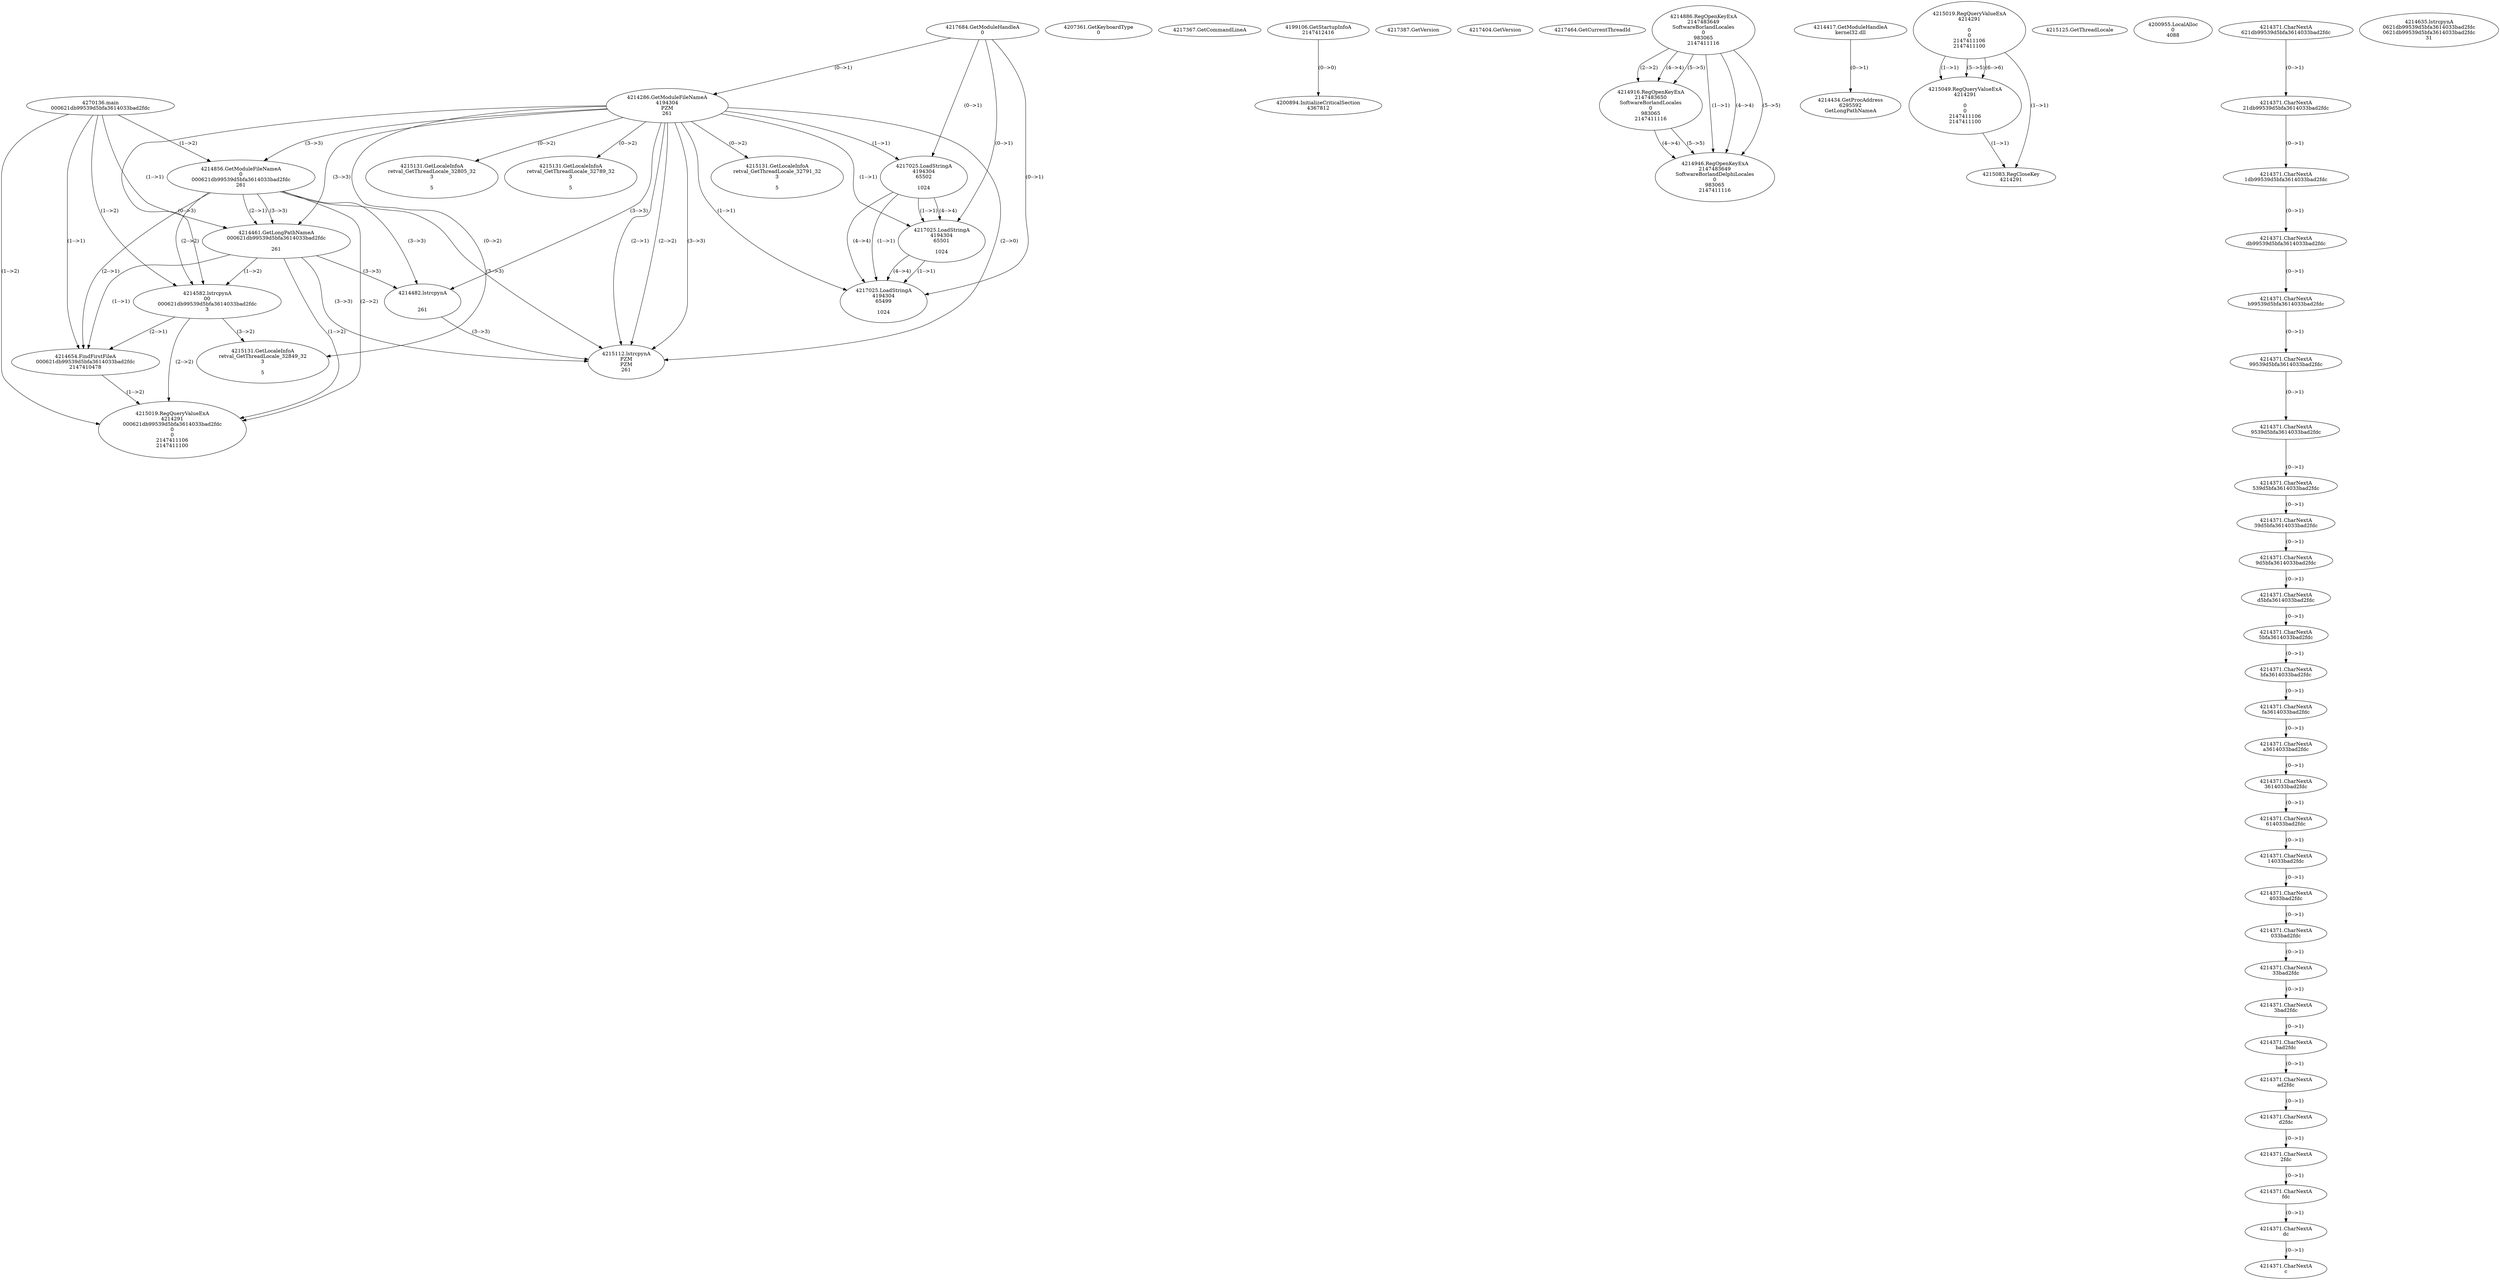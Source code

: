 // Global SCDG with merge call
digraph {
	0 [label="4270136.main
000621db99539d5bfa3614033bad2fdc"]
	1 [label="4217684.GetModuleHandleA
0"]
	2 [label="4207361.GetKeyboardType
0"]
	3 [label="4217367.GetCommandLineA
"]
	4 [label="4199106.GetStartupInfoA
2147412416"]
	5 [label="4217387.GetVersion
"]
	6 [label="4217404.GetVersion
"]
	7 [label="4217464.GetCurrentThreadId
"]
	8 [label="4214286.GetModuleFileNameA
4194304
PZM
261"]
	1 -> 8 [label="(0-->1)"]
	9 [label="4214856.GetModuleFileNameA
0
000621db99539d5bfa3614033bad2fdc
261"]
	0 -> 9 [label="(1-->2)"]
	8 -> 9 [label="(3-->3)"]
	10 [label="4214886.RegOpenKeyExA
2147483649
Software\Borland\Locales
0
983065
2147411116"]
	11 [label="4214417.GetModuleHandleA
kernel32.dll"]
	12 [label="4214434.GetProcAddress
6295592
GetLongPathNameA"]
	11 -> 12 [label="(0-->1)"]
	13 [label="4214461.GetLongPathNameA
000621db99539d5bfa3614033bad2fdc

261"]
	0 -> 13 [label="(1-->1)"]
	9 -> 13 [label="(2-->1)"]
	8 -> 13 [label="(3-->3)"]
	9 -> 13 [label="(3-->3)"]
	14 [label="4214482.lstrcpynA


261"]
	8 -> 14 [label="(3-->3)"]
	9 -> 14 [label="(3-->3)"]
	13 -> 14 [label="(3-->3)"]
	15 [label="4215019.RegQueryValueExA
4214291

0
0
2147411106
2147411100"]
	16 [label="4215049.RegQueryValueExA
4214291

0
0
2147411106
2147411100"]
	15 -> 16 [label="(1-->1)"]
	15 -> 16 [label="(5-->5)"]
	15 -> 16 [label="(6-->6)"]
	17 [label="4215083.RegCloseKey
4214291"]
	15 -> 17 [label="(1-->1)"]
	16 -> 17 [label="(1-->1)"]
	18 [label="4215112.lstrcpynA
PZM
PZM
261"]
	8 -> 18 [label="(2-->1)"]
	8 -> 18 [label="(2-->2)"]
	8 -> 18 [label="(3-->3)"]
	9 -> 18 [label="(3-->3)"]
	13 -> 18 [label="(3-->3)"]
	14 -> 18 [label="(3-->3)"]
	8 -> 18 [label="(2-->0)"]
	19 [label="4215125.GetThreadLocale
"]
	20 [label="4215131.GetLocaleInfoA
retval_GetThreadLocale_32791_32
3

5"]
	8 -> 20 [label="(0-->2)"]
	21 [label="4217025.LoadStringA
4194304
65502

1024"]
	1 -> 21 [label="(0-->1)"]
	8 -> 21 [label="(1-->1)"]
	22 [label="4214916.RegOpenKeyExA
2147483650
Software\Borland\Locales
0
983065
2147411116"]
	10 -> 22 [label="(2-->2)"]
	10 -> 22 [label="(4-->4)"]
	10 -> 22 [label="(5-->5)"]
	23 [label="4215131.GetLocaleInfoA
retval_GetThreadLocale_32805_32
3

5"]
	8 -> 23 [label="(0-->2)"]
	24 [label="4200894.InitializeCriticalSection
4367812"]
	4 -> 24 [label="(0-->0)"]
	25 [label="4200955.LocalAlloc
0
4088"]
	26 [label="4214946.RegOpenKeyExA
2147483649
Software\Borland\Delphi\Locales
0
983065
2147411116"]
	10 -> 26 [label="(1-->1)"]
	10 -> 26 [label="(4-->4)"]
	22 -> 26 [label="(4-->4)"]
	10 -> 26 [label="(5-->5)"]
	22 -> 26 [label="(5-->5)"]
	27 [label="4214582.lstrcpynA
00
000621db99539d5bfa3614033bad2fdc
3"]
	0 -> 27 [label="(1-->2)"]
	9 -> 27 [label="(2-->2)"]
	13 -> 27 [label="(1-->2)"]
	8 -> 27 [label="(0-->3)"]
	28 [label="4214371.CharNextA
621db99539d5bfa3614033bad2fdc"]
	29 [label="4214371.CharNextA
21db99539d5bfa3614033bad2fdc"]
	28 -> 29 [label="(0-->1)"]
	30 [label="4214371.CharNextA
1db99539d5bfa3614033bad2fdc"]
	29 -> 30 [label="(0-->1)"]
	31 [label="4214371.CharNextA
db99539d5bfa3614033bad2fdc"]
	30 -> 31 [label="(0-->1)"]
	32 [label="4214371.CharNextA
b99539d5bfa3614033bad2fdc"]
	31 -> 32 [label="(0-->1)"]
	33 [label="4214371.CharNextA
99539d5bfa3614033bad2fdc"]
	32 -> 33 [label="(0-->1)"]
	34 [label="4214371.CharNextA
9539d5bfa3614033bad2fdc"]
	33 -> 34 [label="(0-->1)"]
	35 [label="4214371.CharNextA
539d5bfa3614033bad2fdc"]
	34 -> 35 [label="(0-->1)"]
	36 [label="4214371.CharNextA
39d5bfa3614033bad2fdc"]
	35 -> 36 [label="(0-->1)"]
	37 [label="4214371.CharNextA
9d5bfa3614033bad2fdc"]
	36 -> 37 [label="(0-->1)"]
	38 [label="4214371.CharNextA
d5bfa3614033bad2fdc"]
	37 -> 38 [label="(0-->1)"]
	39 [label="4214371.CharNextA
5bfa3614033bad2fdc"]
	38 -> 39 [label="(0-->1)"]
	40 [label="4214371.CharNextA
bfa3614033bad2fdc"]
	39 -> 40 [label="(0-->1)"]
	41 [label="4214371.CharNextA
fa3614033bad2fdc"]
	40 -> 41 [label="(0-->1)"]
	42 [label="4214371.CharNextA
a3614033bad2fdc"]
	41 -> 42 [label="(0-->1)"]
	43 [label="4214371.CharNextA
3614033bad2fdc"]
	42 -> 43 [label="(0-->1)"]
	44 [label="4214371.CharNextA
614033bad2fdc"]
	43 -> 44 [label="(0-->1)"]
	45 [label="4214371.CharNextA
14033bad2fdc"]
	44 -> 45 [label="(0-->1)"]
	46 [label="4214371.CharNextA
4033bad2fdc"]
	45 -> 46 [label="(0-->1)"]
	47 [label="4214371.CharNextA
033bad2fdc"]
	46 -> 47 [label="(0-->1)"]
	48 [label="4214371.CharNextA
33bad2fdc"]
	47 -> 48 [label="(0-->1)"]
	49 [label="4214371.CharNextA
3bad2fdc"]
	48 -> 49 [label="(0-->1)"]
	50 [label="4214371.CharNextA
bad2fdc"]
	49 -> 50 [label="(0-->1)"]
	51 [label="4214371.CharNextA
ad2fdc"]
	50 -> 51 [label="(0-->1)"]
	52 [label="4214371.CharNextA
d2fdc"]
	51 -> 52 [label="(0-->1)"]
	53 [label="4214371.CharNextA
2fdc"]
	52 -> 53 [label="(0-->1)"]
	54 [label="4214371.CharNextA
fdc"]
	53 -> 54 [label="(0-->1)"]
	55 [label="4214371.CharNextA
dc"]
	54 -> 55 [label="(0-->1)"]
	56 [label="4214371.CharNextA
c"]
	55 -> 56 [label="(0-->1)"]
	57 [label="4214635.lstrcpynA
0621db99539d5bfa3614033bad2fdc
0621db99539d5bfa3614033bad2fdc
31"]
	58 [label="4214654.FindFirstFileA
000621db99539d5bfa3614033bad2fdc
2147410478"]
	0 -> 58 [label="(1-->1)"]
	9 -> 58 [label="(2-->1)"]
	13 -> 58 [label="(1-->1)"]
	27 -> 58 [label="(2-->1)"]
	59 [label="4215019.RegQueryValueExA
4214291
000621db99539d5bfa3614033bad2fdc
0
0
2147411106
2147411100"]
	0 -> 59 [label="(1-->2)"]
	9 -> 59 [label="(2-->2)"]
	13 -> 59 [label="(1-->2)"]
	27 -> 59 [label="(2-->2)"]
	58 -> 59 [label="(1-->2)"]
	60 [label="4215131.GetLocaleInfoA
retval_GetThreadLocale_32849_32
3

5"]
	8 -> 60 [label="(0-->2)"]
	27 -> 60 [label="(3-->2)"]
	61 [label="4217025.LoadStringA
4194304
65501

1024"]
	1 -> 61 [label="(0-->1)"]
	8 -> 61 [label="(1-->1)"]
	21 -> 61 [label="(1-->1)"]
	21 -> 61 [label="(4-->4)"]
	62 [label="4217025.LoadStringA
4194304
65499

1024"]
	1 -> 62 [label="(0-->1)"]
	8 -> 62 [label="(1-->1)"]
	21 -> 62 [label="(1-->1)"]
	61 -> 62 [label="(1-->1)"]
	21 -> 62 [label="(4-->4)"]
	61 -> 62 [label="(4-->4)"]
	63 [label="4215131.GetLocaleInfoA
retval_GetThreadLocale_32789_32
3

5"]
	8 -> 63 [label="(0-->2)"]
}
